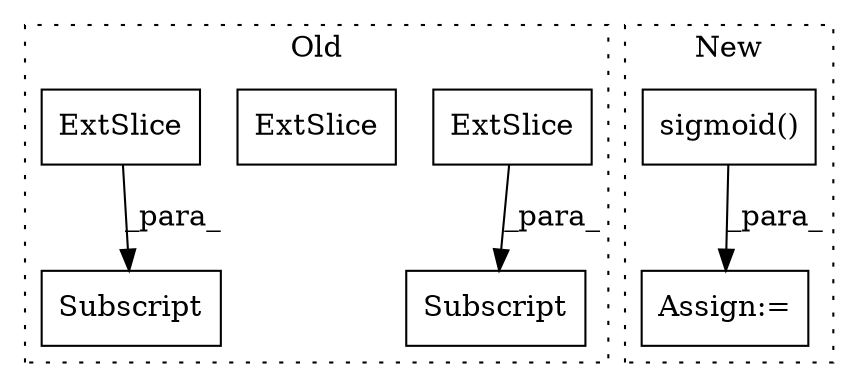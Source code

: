 digraph G {
subgraph cluster0 {
1 [label="ExtSlice" a="85" s="1165" l="11" shape="box"];
3 [label="Subscript" a="63" s="1165,0" l="18,0" shape="box"];
5 [label="ExtSlice" a="85" s="1198" l="11" shape="box"];
6 [label="ExtSlice" a="85" s="1016" l="11" shape="box"];
7 [label="Subscript" a="63" s="1016,0" l="18,0" shape="box"];
label = "Old";
style="dotted";
}
subgraph cluster1 {
2 [label="sigmoid()" a="75" s="260" l="28" shape="box"];
4 [label="Assign:=" a="68" s="396" l="3" shape="box"];
label = "New";
style="dotted";
}
1 -> 3 [label="_para_"];
2 -> 4 [label="_para_"];
6 -> 7 [label="_para_"];
}